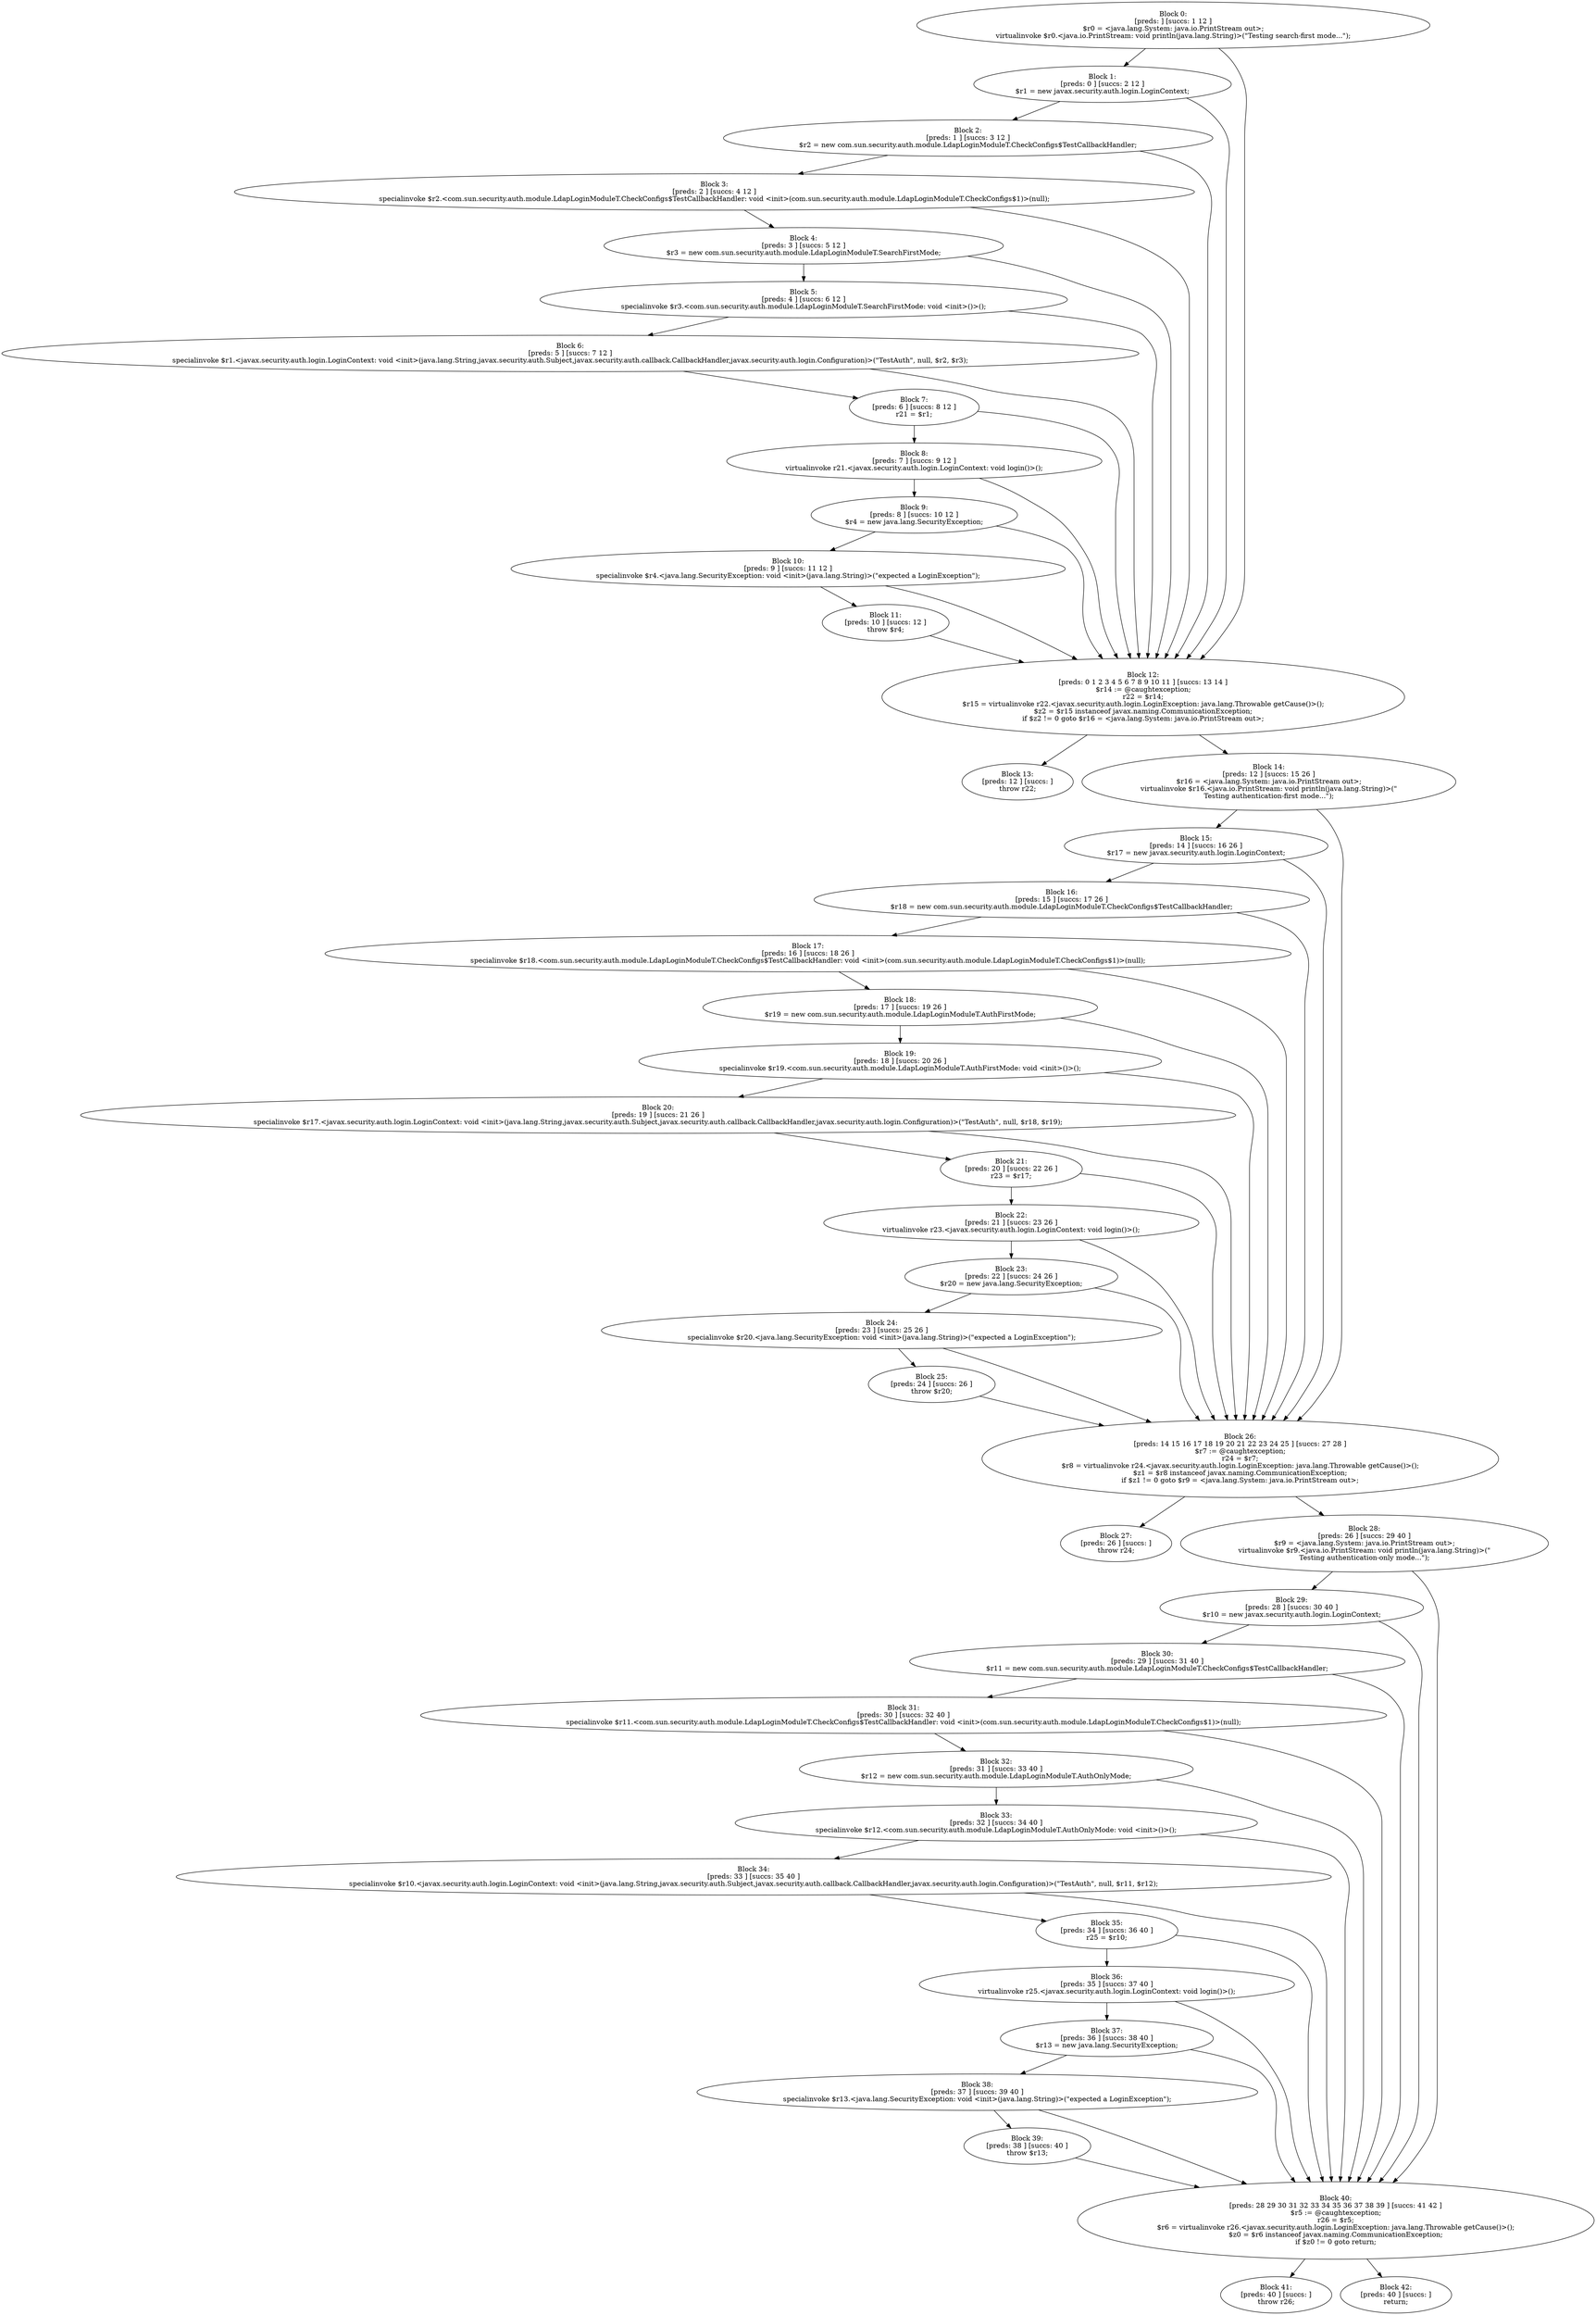 digraph "unitGraph" {
    "Block 0:
[preds: ] [succs: 1 12 ]
$r0 = <java.lang.System: java.io.PrintStream out>;
virtualinvoke $r0.<java.io.PrintStream: void println(java.lang.String)>(\"Testing search-first mode...\");
"
    "Block 1:
[preds: 0 ] [succs: 2 12 ]
$r1 = new javax.security.auth.login.LoginContext;
"
    "Block 2:
[preds: 1 ] [succs: 3 12 ]
$r2 = new com.sun.security.auth.module.LdapLoginModuleT.CheckConfigs$TestCallbackHandler;
"
    "Block 3:
[preds: 2 ] [succs: 4 12 ]
specialinvoke $r2.<com.sun.security.auth.module.LdapLoginModuleT.CheckConfigs$TestCallbackHandler: void <init>(com.sun.security.auth.module.LdapLoginModuleT.CheckConfigs$1)>(null);
"
    "Block 4:
[preds: 3 ] [succs: 5 12 ]
$r3 = new com.sun.security.auth.module.LdapLoginModuleT.SearchFirstMode;
"
    "Block 5:
[preds: 4 ] [succs: 6 12 ]
specialinvoke $r3.<com.sun.security.auth.module.LdapLoginModuleT.SearchFirstMode: void <init>()>();
"
    "Block 6:
[preds: 5 ] [succs: 7 12 ]
specialinvoke $r1.<javax.security.auth.login.LoginContext: void <init>(java.lang.String,javax.security.auth.Subject,javax.security.auth.callback.CallbackHandler,javax.security.auth.login.Configuration)>(\"TestAuth\", null, $r2, $r3);
"
    "Block 7:
[preds: 6 ] [succs: 8 12 ]
r21 = $r1;
"
    "Block 8:
[preds: 7 ] [succs: 9 12 ]
virtualinvoke r21.<javax.security.auth.login.LoginContext: void login()>();
"
    "Block 9:
[preds: 8 ] [succs: 10 12 ]
$r4 = new java.lang.SecurityException;
"
    "Block 10:
[preds: 9 ] [succs: 11 12 ]
specialinvoke $r4.<java.lang.SecurityException: void <init>(java.lang.String)>(\"expected a LoginException\");
"
    "Block 11:
[preds: 10 ] [succs: 12 ]
throw $r4;
"
    "Block 12:
[preds: 0 1 2 3 4 5 6 7 8 9 10 11 ] [succs: 13 14 ]
$r14 := @caughtexception;
r22 = $r14;
$r15 = virtualinvoke r22.<javax.security.auth.login.LoginException: java.lang.Throwable getCause()>();
$z2 = $r15 instanceof javax.naming.CommunicationException;
if $z2 != 0 goto $r16 = <java.lang.System: java.io.PrintStream out>;
"
    "Block 13:
[preds: 12 ] [succs: ]
throw r22;
"
    "Block 14:
[preds: 12 ] [succs: 15 26 ]
$r16 = <java.lang.System: java.io.PrintStream out>;
virtualinvoke $r16.<java.io.PrintStream: void println(java.lang.String)>(\"\nTesting authentication-first mode...\");
"
    "Block 15:
[preds: 14 ] [succs: 16 26 ]
$r17 = new javax.security.auth.login.LoginContext;
"
    "Block 16:
[preds: 15 ] [succs: 17 26 ]
$r18 = new com.sun.security.auth.module.LdapLoginModuleT.CheckConfigs$TestCallbackHandler;
"
    "Block 17:
[preds: 16 ] [succs: 18 26 ]
specialinvoke $r18.<com.sun.security.auth.module.LdapLoginModuleT.CheckConfigs$TestCallbackHandler: void <init>(com.sun.security.auth.module.LdapLoginModuleT.CheckConfigs$1)>(null);
"
    "Block 18:
[preds: 17 ] [succs: 19 26 ]
$r19 = new com.sun.security.auth.module.LdapLoginModuleT.AuthFirstMode;
"
    "Block 19:
[preds: 18 ] [succs: 20 26 ]
specialinvoke $r19.<com.sun.security.auth.module.LdapLoginModuleT.AuthFirstMode: void <init>()>();
"
    "Block 20:
[preds: 19 ] [succs: 21 26 ]
specialinvoke $r17.<javax.security.auth.login.LoginContext: void <init>(java.lang.String,javax.security.auth.Subject,javax.security.auth.callback.CallbackHandler,javax.security.auth.login.Configuration)>(\"TestAuth\", null, $r18, $r19);
"
    "Block 21:
[preds: 20 ] [succs: 22 26 ]
r23 = $r17;
"
    "Block 22:
[preds: 21 ] [succs: 23 26 ]
virtualinvoke r23.<javax.security.auth.login.LoginContext: void login()>();
"
    "Block 23:
[preds: 22 ] [succs: 24 26 ]
$r20 = new java.lang.SecurityException;
"
    "Block 24:
[preds: 23 ] [succs: 25 26 ]
specialinvoke $r20.<java.lang.SecurityException: void <init>(java.lang.String)>(\"expected a LoginException\");
"
    "Block 25:
[preds: 24 ] [succs: 26 ]
throw $r20;
"
    "Block 26:
[preds: 14 15 16 17 18 19 20 21 22 23 24 25 ] [succs: 27 28 ]
$r7 := @caughtexception;
r24 = $r7;
$r8 = virtualinvoke r24.<javax.security.auth.login.LoginException: java.lang.Throwable getCause()>();
$z1 = $r8 instanceof javax.naming.CommunicationException;
if $z1 != 0 goto $r9 = <java.lang.System: java.io.PrintStream out>;
"
    "Block 27:
[preds: 26 ] [succs: ]
throw r24;
"
    "Block 28:
[preds: 26 ] [succs: 29 40 ]
$r9 = <java.lang.System: java.io.PrintStream out>;
virtualinvoke $r9.<java.io.PrintStream: void println(java.lang.String)>(\"\nTesting authentication-only mode...\");
"
    "Block 29:
[preds: 28 ] [succs: 30 40 ]
$r10 = new javax.security.auth.login.LoginContext;
"
    "Block 30:
[preds: 29 ] [succs: 31 40 ]
$r11 = new com.sun.security.auth.module.LdapLoginModuleT.CheckConfigs$TestCallbackHandler;
"
    "Block 31:
[preds: 30 ] [succs: 32 40 ]
specialinvoke $r11.<com.sun.security.auth.module.LdapLoginModuleT.CheckConfigs$TestCallbackHandler: void <init>(com.sun.security.auth.module.LdapLoginModuleT.CheckConfigs$1)>(null);
"
    "Block 32:
[preds: 31 ] [succs: 33 40 ]
$r12 = new com.sun.security.auth.module.LdapLoginModuleT.AuthOnlyMode;
"
    "Block 33:
[preds: 32 ] [succs: 34 40 ]
specialinvoke $r12.<com.sun.security.auth.module.LdapLoginModuleT.AuthOnlyMode: void <init>()>();
"
    "Block 34:
[preds: 33 ] [succs: 35 40 ]
specialinvoke $r10.<javax.security.auth.login.LoginContext: void <init>(java.lang.String,javax.security.auth.Subject,javax.security.auth.callback.CallbackHandler,javax.security.auth.login.Configuration)>(\"TestAuth\", null, $r11, $r12);
"
    "Block 35:
[preds: 34 ] [succs: 36 40 ]
r25 = $r10;
"
    "Block 36:
[preds: 35 ] [succs: 37 40 ]
virtualinvoke r25.<javax.security.auth.login.LoginContext: void login()>();
"
    "Block 37:
[preds: 36 ] [succs: 38 40 ]
$r13 = new java.lang.SecurityException;
"
    "Block 38:
[preds: 37 ] [succs: 39 40 ]
specialinvoke $r13.<java.lang.SecurityException: void <init>(java.lang.String)>(\"expected a LoginException\");
"
    "Block 39:
[preds: 38 ] [succs: 40 ]
throw $r13;
"
    "Block 40:
[preds: 28 29 30 31 32 33 34 35 36 37 38 39 ] [succs: 41 42 ]
$r5 := @caughtexception;
r26 = $r5;
$r6 = virtualinvoke r26.<javax.security.auth.login.LoginException: java.lang.Throwable getCause()>();
$z0 = $r6 instanceof javax.naming.CommunicationException;
if $z0 != 0 goto return;
"
    "Block 41:
[preds: 40 ] [succs: ]
throw r26;
"
    "Block 42:
[preds: 40 ] [succs: ]
return;
"
    "Block 0:
[preds: ] [succs: 1 12 ]
$r0 = <java.lang.System: java.io.PrintStream out>;
virtualinvoke $r0.<java.io.PrintStream: void println(java.lang.String)>(\"Testing search-first mode...\");
"->"Block 1:
[preds: 0 ] [succs: 2 12 ]
$r1 = new javax.security.auth.login.LoginContext;
";
    "Block 0:
[preds: ] [succs: 1 12 ]
$r0 = <java.lang.System: java.io.PrintStream out>;
virtualinvoke $r0.<java.io.PrintStream: void println(java.lang.String)>(\"Testing search-first mode...\");
"->"Block 12:
[preds: 0 1 2 3 4 5 6 7 8 9 10 11 ] [succs: 13 14 ]
$r14 := @caughtexception;
r22 = $r14;
$r15 = virtualinvoke r22.<javax.security.auth.login.LoginException: java.lang.Throwable getCause()>();
$z2 = $r15 instanceof javax.naming.CommunicationException;
if $z2 != 0 goto $r16 = <java.lang.System: java.io.PrintStream out>;
";
    "Block 1:
[preds: 0 ] [succs: 2 12 ]
$r1 = new javax.security.auth.login.LoginContext;
"->"Block 2:
[preds: 1 ] [succs: 3 12 ]
$r2 = new com.sun.security.auth.module.LdapLoginModuleT.CheckConfigs$TestCallbackHandler;
";
    "Block 1:
[preds: 0 ] [succs: 2 12 ]
$r1 = new javax.security.auth.login.LoginContext;
"->"Block 12:
[preds: 0 1 2 3 4 5 6 7 8 9 10 11 ] [succs: 13 14 ]
$r14 := @caughtexception;
r22 = $r14;
$r15 = virtualinvoke r22.<javax.security.auth.login.LoginException: java.lang.Throwable getCause()>();
$z2 = $r15 instanceof javax.naming.CommunicationException;
if $z2 != 0 goto $r16 = <java.lang.System: java.io.PrintStream out>;
";
    "Block 2:
[preds: 1 ] [succs: 3 12 ]
$r2 = new com.sun.security.auth.module.LdapLoginModuleT.CheckConfigs$TestCallbackHandler;
"->"Block 3:
[preds: 2 ] [succs: 4 12 ]
specialinvoke $r2.<com.sun.security.auth.module.LdapLoginModuleT.CheckConfigs$TestCallbackHandler: void <init>(com.sun.security.auth.module.LdapLoginModuleT.CheckConfigs$1)>(null);
";
    "Block 2:
[preds: 1 ] [succs: 3 12 ]
$r2 = new com.sun.security.auth.module.LdapLoginModuleT.CheckConfigs$TestCallbackHandler;
"->"Block 12:
[preds: 0 1 2 3 4 5 6 7 8 9 10 11 ] [succs: 13 14 ]
$r14 := @caughtexception;
r22 = $r14;
$r15 = virtualinvoke r22.<javax.security.auth.login.LoginException: java.lang.Throwable getCause()>();
$z2 = $r15 instanceof javax.naming.CommunicationException;
if $z2 != 0 goto $r16 = <java.lang.System: java.io.PrintStream out>;
";
    "Block 3:
[preds: 2 ] [succs: 4 12 ]
specialinvoke $r2.<com.sun.security.auth.module.LdapLoginModuleT.CheckConfigs$TestCallbackHandler: void <init>(com.sun.security.auth.module.LdapLoginModuleT.CheckConfigs$1)>(null);
"->"Block 4:
[preds: 3 ] [succs: 5 12 ]
$r3 = new com.sun.security.auth.module.LdapLoginModuleT.SearchFirstMode;
";
    "Block 3:
[preds: 2 ] [succs: 4 12 ]
specialinvoke $r2.<com.sun.security.auth.module.LdapLoginModuleT.CheckConfigs$TestCallbackHandler: void <init>(com.sun.security.auth.module.LdapLoginModuleT.CheckConfigs$1)>(null);
"->"Block 12:
[preds: 0 1 2 3 4 5 6 7 8 9 10 11 ] [succs: 13 14 ]
$r14 := @caughtexception;
r22 = $r14;
$r15 = virtualinvoke r22.<javax.security.auth.login.LoginException: java.lang.Throwable getCause()>();
$z2 = $r15 instanceof javax.naming.CommunicationException;
if $z2 != 0 goto $r16 = <java.lang.System: java.io.PrintStream out>;
";
    "Block 4:
[preds: 3 ] [succs: 5 12 ]
$r3 = new com.sun.security.auth.module.LdapLoginModuleT.SearchFirstMode;
"->"Block 5:
[preds: 4 ] [succs: 6 12 ]
specialinvoke $r3.<com.sun.security.auth.module.LdapLoginModuleT.SearchFirstMode: void <init>()>();
";
    "Block 4:
[preds: 3 ] [succs: 5 12 ]
$r3 = new com.sun.security.auth.module.LdapLoginModuleT.SearchFirstMode;
"->"Block 12:
[preds: 0 1 2 3 4 5 6 7 8 9 10 11 ] [succs: 13 14 ]
$r14 := @caughtexception;
r22 = $r14;
$r15 = virtualinvoke r22.<javax.security.auth.login.LoginException: java.lang.Throwable getCause()>();
$z2 = $r15 instanceof javax.naming.CommunicationException;
if $z2 != 0 goto $r16 = <java.lang.System: java.io.PrintStream out>;
";
    "Block 5:
[preds: 4 ] [succs: 6 12 ]
specialinvoke $r3.<com.sun.security.auth.module.LdapLoginModuleT.SearchFirstMode: void <init>()>();
"->"Block 6:
[preds: 5 ] [succs: 7 12 ]
specialinvoke $r1.<javax.security.auth.login.LoginContext: void <init>(java.lang.String,javax.security.auth.Subject,javax.security.auth.callback.CallbackHandler,javax.security.auth.login.Configuration)>(\"TestAuth\", null, $r2, $r3);
";
    "Block 5:
[preds: 4 ] [succs: 6 12 ]
specialinvoke $r3.<com.sun.security.auth.module.LdapLoginModuleT.SearchFirstMode: void <init>()>();
"->"Block 12:
[preds: 0 1 2 3 4 5 6 7 8 9 10 11 ] [succs: 13 14 ]
$r14 := @caughtexception;
r22 = $r14;
$r15 = virtualinvoke r22.<javax.security.auth.login.LoginException: java.lang.Throwable getCause()>();
$z2 = $r15 instanceof javax.naming.CommunicationException;
if $z2 != 0 goto $r16 = <java.lang.System: java.io.PrintStream out>;
";
    "Block 6:
[preds: 5 ] [succs: 7 12 ]
specialinvoke $r1.<javax.security.auth.login.LoginContext: void <init>(java.lang.String,javax.security.auth.Subject,javax.security.auth.callback.CallbackHandler,javax.security.auth.login.Configuration)>(\"TestAuth\", null, $r2, $r3);
"->"Block 7:
[preds: 6 ] [succs: 8 12 ]
r21 = $r1;
";
    "Block 6:
[preds: 5 ] [succs: 7 12 ]
specialinvoke $r1.<javax.security.auth.login.LoginContext: void <init>(java.lang.String,javax.security.auth.Subject,javax.security.auth.callback.CallbackHandler,javax.security.auth.login.Configuration)>(\"TestAuth\", null, $r2, $r3);
"->"Block 12:
[preds: 0 1 2 3 4 5 6 7 8 9 10 11 ] [succs: 13 14 ]
$r14 := @caughtexception;
r22 = $r14;
$r15 = virtualinvoke r22.<javax.security.auth.login.LoginException: java.lang.Throwable getCause()>();
$z2 = $r15 instanceof javax.naming.CommunicationException;
if $z2 != 0 goto $r16 = <java.lang.System: java.io.PrintStream out>;
";
    "Block 7:
[preds: 6 ] [succs: 8 12 ]
r21 = $r1;
"->"Block 8:
[preds: 7 ] [succs: 9 12 ]
virtualinvoke r21.<javax.security.auth.login.LoginContext: void login()>();
";
    "Block 7:
[preds: 6 ] [succs: 8 12 ]
r21 = $r1;
"->"Block 12:
[preds: 0 1 2 3 4 5 6 7 8 9 10 11 ] [succs: 13 14 ]
$r14 := @caughtexception;
r22 = $r14;
$r15 = virtualinvoke r22.<javax.security.auth.login.LoginException: java.lang.Throwable getCause()>();
$z2 = $r15 instanceof javax.naming.CommunicationException;
if $z2 != 0 goto $r16 = <java.lang.System: java.io.PrintStream out>;
";
    "Block 8:
[preds: 7 ] [succs: 9 12 ]
virtualinvoke r21.<javax.security.auth.login.LoginContext: void login()>();
"->"Block 9:
[preds: 8 ] [succs: 10 12 ]
$r4 = new java.lang.SecurityException;
";
    "Block 8:
[preds: 7 ] [succs: 9 12 ]
virtualinvoke r21.<javax.security.auth.login.LoginContext: void login()>();
"->"Block 12:
[preds: 0 1 2 3 4 5 6 7 8 9 10 11 ] [succs: 13 14 ]
$r14 := @caughtexception;
r22 = $r14;
$r15 = virtualinvoke r22.<javax.security.auth.login.LoginException: java.lang.Throwable getCause()>();
$z2 = $r15 instanceof javax.naming.CommunicationException;
if $z2 != 0 goto $r16 = <java.lang.System: java.io.PrintStream out>;
";
    "Block 9:
[preds: 8 ] [succs: 10 12 ]
$r4 = new java.lang.SecurityException;
"->"Block 10:
[preds: 9 ] [succs: 11 12 ]
specialinvoke $r4.<java.lang.SecurityException: void <init>(java.lang.String)>(\"expected a LoginException\");
";
    "Block 9:
[preds: 8 ] [succs: 10 12 ]
$r4 = new java.lang.SecurityException;
"->"Block 12:
[preds: 0 1 2 3 4 5 6 7 8 9 10 11 ] [succs: 13 14 ]
$r14 := @caughtexception;
r22 = $r14;
$r15 = virtualinvoke r22.<javax.security.auth.login.LoginException: java.lang.Throwable getCause()>();
$z2 = $r15 instanceof javax.naming.CommunicationException;
if $z2 != 0 goto $r16 = <java.lang.System: java.io.PrintStream out>;
";
    "Block 10:
[preds: 9 ] [succs: 11 12 ]
specialinvoke $r4.<java.lang.SecurityException: void <init>(java.lang.String)>(\"expected a LoginException\");
"->"Block 11:
[preds: 10 ] [succs: 12 ]
throw $r4;
";
    "Block 10:
[preds: 9 ] [succs: 11 12 ]
specialinvoke $r4.<java.lang.SecurityException: void <init>(java.lang.String)>(\"expected a LoginException\");
"->"Block 12:
[preds: 0 1 2 3 4 5 6 7 8 9 10 11 ] [succs: 13 14 ]
$r14 := @caughtexception;
r22 = $r14;
$r15 = virtualinvoke r22.<javax.security.auth.login.LoginException: java.lang.Throwable getCause()>();
$z2 = $r15 instanceof javax.naming.CommunicationException;
if $z2 != 0 goto $r16 = <java.lang.System: java.io.PrintStream out>;
";
    "Block 11:
[preds: 10 ] [succs: 12 ]
throw $r4;
"->"Block 12:
[preds: 0 1 2 3 4 5 6 7 8 9 10 11 ] [succs: 13 14 ]
$r14 := @caughtexception;
r22 = $r14;
$r15 = virtualinvoke r22.<javax.security.auth.login.LoginException: java.lang.Throwable getCause()>();
$z2 = $r15 instanceof javax.naming.CommunicationException;
if $z2 != 0 goto $r16 = <java.lang.System: java.io.PrintStream out>;
";
    "Block 12:
[preds: 0 1 2 3 4 5 6 7 8 9 10 11 ] [succs: 13 14 ]
$r14 := @caughtexception;
r22 = $r14;
$r15 = virtualinvoke r22.<javax.security.auth.login.LoginException: java.lang.Throwable getCause()>();
$z2 = $r15 instanceof javax.naming.CommunicationException;
if $z2 != 0 goto $r16 = <java.lang.System: java.io.PrintStream out>;
"->"Block 13:
[preds: 12 ] [succs: ]
throw r22;
";
    "Block 12:
[preds: 0 1 2 3 4 5 6 7 8 9 10 11 ] [succs: 13 14 ]
$r14 := @caughtexception;
r22 = $r14;
$r15 = virtualinvoke r22.<javax.security.auth.login.LoginException: java.lang.Throwable getCause()>();
$z2 = $r15 instanceof javax.naming.CommunicationException;
if $z2 != 0 goto $r16 = <java.lang.System: java.io.PrintStream out>;
"->"Block 14:
[preds: 12 ] [succs: 15 26 ]
$r16 = <java.lang.System: java.io.PrintStream out>;
virtualinvoke $r16.<java.io.PrintStream: void println(java.lang.String)>(\"\nTesting authentication-first mode...\");
";
    "Block 14:
[preds: 12 ] [succs: 15 26 ]
$r16 = <java.lang.System: java.io.PrintStream out>;
virtualinvoke $r16.<java.io.PrintStream: void println(java.lang.String)>(\"\nTesting authentication-first mode...\");
"->"Block 15:
[preds: 14 ] [succs: 16 26 ]
$r17 = new javax.security.auth.login.LoginContext;
";
    "Block 14:
[preds: 12 ] [succs: 15 26 ]
$r16 = <java.lang.System: java.io.PrintStream out>;
virtualinvoke $r16.<java.io.PrintStream: void println(java.lang.String)>(\"\nTesting authentication-first mode...\");
"->"Block 26:
[preds: 14 15 16 17 18 19 20 21 22 23 24 25 ] [succs: 27 28 ]
$r7 := @caughtexception;
r24 = $r7;
$r8 = virtualinvoke r24.<javax.security.auth.login.LoginException: java.lang.Throwable getCause()>();
$z1 = $r8 instanceof javax.naming.CommunicationException;
if $z1 != 0 goto $r9 = <java.lang.System: java.io.PrintStream out>;
";
    "Block 15:
[preds: 14 ] [succs: 16 26 ]
$r17 = new javax.security.auth.login.LoginContext;
"->"Block 16:
[preds: 15 ] [succs: 17 26 ]
$r18 = new com.sun.security.auth.module.LdapLoginModuleT.CheckConfigs$TestCallbackHandler;
";
    "Block 15:
[preds: 14 ] [succs: 16 26 ]
$r17 = new javax.security.auth.login.LoginContext;
"->"Block 26:
[preds: 14 15 16 17 18 19 20 21 22 23 24 25 ] [succs: 27 28 ]
$r7 := @caughtexception;
r24 = $r7;
$r8 = virtualinvoke r24.<javax.security.auth.login.LoginException: java.lang.Throwable getCause()>();
$z1 = $r8 instanceof javax.naming.CommunicationException;
if $z1 != 0 goto $r9 = <java.lang.System: java.io.PrintStream out>;
";
    "Block 16:
[preds: 15 ] [succs: 17 26 ]
$r18 = new com.sun.security.auth.module.LdapLoginModuleT.CheckConfigs$TestCallbackHandler;
"->"Block 17:
[preds: 16 ] [succs: 18 26 ]
specialinvoke $r18.<com.sun.security.auth.module.LdapLoginModuleT.CheckConfigs$TestCallbackHandler: void <init>(com.sun.security.auth.module.LdapLoginModuleT.CheckConfigs$1)>(null);
";
    "Block 16:
[preds: 15 ] [succs: 17 26 ]
$r18 = new com.sun.security.auth.module.LdapLoginModuleT.CheckConfigs$TestCallbackHandler;
"->"Block 26:
[preds: 14 15 16 17 18 19 20 21 22 23 24 25 ] [succs: 27 28 ]
$r7 := @caughtexception;
r24 = $r7;
$r8 = virtualinvoke r24.<javax.security.auth.login.LoginException: java.lang.Throwable getCause()>();
$z1 = $r8 instanceof javax.naming.CommunicationException;
if $z1 != 0 goto $r9 = <java.lang.System: java.io.PrintStream out>;
";
    "Block 17:
[preds: 16 ] [succs: 18 26 ]
specialinvoke $r18.<com.sun.security.auth.module.LdapLoginModuleT.CheckConfigs$TestCallbackHandler: void <init>(com.sun.security.auth.module.LdapLoginModuleT.CheckConfigs$1)>(null);
"->"Block 18:
[preds: 17 ] [succs: 19 26 ]
$r19 = new com.sun.security.auth.module.LdapLoginModuleT.AuthFirstMode;
";
    "Block 17:
[preds: 16 ] [succs: 18 26 ]
specialinvoke $r18.<com.sun.security.auth.module.LdapLoginModuleT.CheckConfigs$TestCallbackHandler: void <init>(com.sun.security.auth.module.LdapLoginModuleT.CheckConfigs$1)>(null);
"->"Block 26:
[preds: 14 15 16 17 18 19 20 21 22 23 24 25 ] [succs: 27 28 ]
$r7 := @caughtexception;
r24 = $r7;
$r8 = virtualinvoke r24.<javax.security.auth.login.LoginException: java.lang.Throwable getCause()>();
$z1 = $r8 instanceof javax.naming.CommunicationException;
if $z1 != 0 goto $r9 = <java.lang.System: java.io.PrintStream out>;
";
    "Block 18:
[preds: 17 ] [succs: 19 26 ]
$r19 = new com.sun.security.auth.module.LdapLoginModuleT.AuthFirstMode;
"->"Block 19:
[preds: 18 ] [succs: 20 26 ]
specialinvoke $r19.<com.sun.security.auth.module.LdapLoginModuleT.AuthFirstMode: void <init>()>();
";
    "Block 18:
[preds: 17 ] [succs: 19 26 ]
$r19 = new com.sun.security.auth.module.LdapLoginModuleT.AuthFirstMode;
"->"Block 26:
[preds: 14 15 16 17 18 19 20 21 22 23 24 25 ] [succs: 27 28 ]
$r7 := @caughtexception;
r24 = $r7;
$r8 = virtualinvoke r24.<javax.security.auth.login.LoginException: java.lang.Throwable getCause()>();
$z1 = $r8 instanceof javax.naming.CommunicationException;
if $z1 != 0 goto $r9 = <java.lang.System: java.io.PrintStream out>;
";
    "Block 19:
[preds: 18 ] [succs: 20 26 ]
specialinvoke $r19.<com.sun.security.auth.module.LdapLoginModuleT.AuthFirstMode: void <init>()>();
"->"Block 20:
[preds: 19 ] [succs: 21 26 ]
specialinvoke $r17.<javax.security.auth.login.LoginContext: void <init>(java.lang.String,javax.security.auth.Subject,javax.security.auth.callback.CallbackHandler,javax.security.auth.login.Configuration)>(\"TestAuth\", null, $r18, $r19);
";
    "Block 19:
[preds: 18 ] [succs: 20 26 ]
specialinvoke $r19.<com.sun.security.auth.module.LdapLoginModuleT.AuthFirstMode: void <init>()>();
"->"Block 26:
[preds: 14 15 16 17 18 19 20 21 22 23 24 25 ] [succs: 27 28 ]
$r7 := @caughtexception;
r24 = $r7;
$r8 = virtualinvoke r24.<javax.security.auth.login.LoginException: java.lang.Throwable getCause()>();
$z1 = $r8 instanceof javax.naming.CommunicationException;
if $z1 != 0 goto $r9 = <java.lang.System: java.io.PrintStream out>;
";
    "Block 20:
[preds: 19 ] [succs: 21 26 ]
specialinvoke $r17.<javax.security.auth.login.LoginContext: void <init>(java.lang.String,javax.security.auth.Subject,javax.security.auth.callback.CallbackHandler,javax.security.auth.login.Configuration)>(\"TestAuth\", null, $r18, $r19);
"->"Block 21:
[preds: 20 ] [succs: 22 26 ]
r23 = $r17;
";
    "Block 20:
[preds: 19 ] [succs: 21 26 ]
specialinvoke $r17.<javax.security.auth.login.LoginContext: void <init>(java.lang.String,javax.security.auth.Subject,javax.security.auth.callback.CallbackHandler,javax.security.auth.login.Configuration)>(\"TestAuth\", null, $r18, $r19);
"->"Block 26:
[preds: 14 15 16 17 18 19 20 21 22 23 24 25 ] [succs: 27 28 ]
$r7 := @caughtexception;
r24 = $r7;
$r8 = virtualinvoke r24.<javax.security.auth.login.LoginException: java.lang.Throwable getCause()>();
$z1 = $r8 instanceof javax.naming.CommunicationException;
if $z1 != 0 goto $r9 = <java.lang.System: java.io.PrintStream out>;
";
    "Block 21:
[preds: 20 ] [succs: 22 26 ]
r23 = $r17;
"->"Block 22:
[preds: 21 ] [succs: 23 26 ]
virtualinvoke r23.<javax.security.auth.login.LoginContext: void login()>();
";
    "Block 21:
[preds: 20 ] [succs: 22 26 ]
r23 = $r17;
"->"Block 26:
[preds: 14 15 16 17 18 19 20 21 22 23 24 25 ] [succs: 27 28 ]
$r7 := @caughtexception;
r24 = $r7;
$r8 = virtualinvoke r24.<javax.security.auth.login.LoginException: java.lang.Throwable getCause()>();
$z1 = $r8 instanceof javax.naming.CommunicationException;
if $z1 != 0 goto $r9 = <java.lang.System: java.io.PrintStream out>;
";
    "Block 22:
[preds: 21 ] [succs: 23 26 ]
virtualinvoke r23.<javax.security.auth.login.LoginContext: void login()>();
"->"Block 23:
[preds: 22 ] [succs: 24 26 ]
$r20 = new java.lang.SecurityException;
";
    "Block 22:
[preds: 21 ] [succs: 23 26 ]
virtualinvoke r23.<javax.security.auth.login.LoginContext: void login()>();
"->"Block 26:
[preds: 14 15 16 17 18 19 20 21 22 23 24 25 ] [succs: 27 28 ]
$r7 := @caughtexception;
r24 = $r7;
$r8 = virtualinvoke r24.<javax.security.auth.login.LoginException: java.lang.Throwable getCause()>();
$z1 = $r8 instanceof javax.naming.CommunicationException;
if $z1 != 0 goto $r9 = <java.lang.System: java.io.PrintStream out>;
";
    "Block 23:
[preds: 22 ] [succs: 24 26 ]
$r20 = new java.lang.SecurityException;
"->"Block 24:
[preds: 23 ] [succs: 25 26 ]
specialinvoke $r20.<java.lang.SecurityException: void <init>(java.lang.String)>(\"expected a LoginException\");
";
    "Block 23:
[preds: 22 ] [succs: 24 26 ]
$r20 = new java.lang.SecurityException;
"->"Block 26:
[preds: 14 15 16 17 18 19 20 21 22 23 24 25 ] [succs: 27 28 ]
$r7 := @caughtexception;
r24 = $r7;
$r8 = virtualinvoke r24.<javax.security.auth.login.LoginException: java.lang.Throwable getCause()>();
$z1 = $r8 instanceof javax.naming.CommunicationException;
if $z1 != 0 goto $r9 = <java.lang.System: java.io.PrintStream out>;
";
    "Block 24:
[preds: 23 ] [succs: 25 26 ]
specialinvoke $r20.<java.lang.SecurityException: void <init>(java.lang.String)>(\"expected a LoginException\");
"->"Block 25:
[preds: 24 ] [succs: 26 ]
throw $r20;
";
    "Block 24:
[preds: 23 ] [succs: 25 26 ]
specialinvoke $r20.<java.lang.SecurityException: void <init>(java.lang.String)>(\"expected a LoginException\");
"->"Block 26:
[preds: 14 15 16 17 18 19 20 21 22 23 24 25 ] [succs: 27 28 ]
$r7 := @caughtexception;
r24 = $r7;
$r8 = virtualinvoke r24.<javax.security.auth.login.LoginException: java.lang.Throwable getCause()>();
$z1 = $r8 instanceof javax.naming.CommunicationException;
if $z1 != 0 goto $r9 = <java.lang.System: java.io.PrintStream out>;
";
    "Block 25:
[preds: 24 ] [succs: 26 ]
throw $r20;
"->"Block 26:
[preds: 14 15 16 17 18 19 20 21 22 23 24 25 ] [succs: 27 28 ]
$r7 := @caughtexception;
r24 = $r7;
$r8 = virtualinvoke r24.<javax.security.auth.login.LoginException: java.lang.Throwable getCause()>();
$z1 = $r8 instanceof javax.naming.CommunicationException;
if $z1 != 0 goto $r9 = <java.lang.System: java.io.PrintStream out>;
";
    "Block 26:
[preds: 14 15 16 17 18 19 20 21 22 23 24 25 ] [succs: 27 28 ]
$r7 := @caughtexception;
r24 = $r7;
$r8 = virtualinvoke r24.<javax.security.auth.login.LoginException: java.lang.Throwable getCause()>();
$z1 = $r8 instanceof javax.naming.CommunicationException;
if $z1 != 0 goto $r9 = <java.lang.System: java.io.PrintStream out>;
"->"Block 27:
[preds: 26 ] [succs: ]
throw r24;
";
    "Block 26:
[preds: 14 15 16 17 18 19 20 21 22 23 24 25 ] [succs: 27 28 ]
$r7 := @caughtexception;
r24 = $r7;
$r8 = virtualinvoke r24.<javax.security.auth.login.LoginException: java.lang.Throwable getCause()>();
$z1 = $r8 instanceof javax.naming.CommunicationException;
if $z1 != 0 goto $r9 = <java.lang.System: java.io.PrintStream out>;
"->"Block 28:
[preds: 26 ] [succs: 29 40 ]
$r9 = <java.lang.System: java.io.PrintStream out>;
virtualinvoke $r9.<java.io.PrintStream: void println(java.lang.String)>(\"\nTesting authentication-only mode...\");
";
    "Block 28:
[preds: 26 ] [succs: 29 40 ]
$r9 = <java.lang.System: java.io.PrintStream out>;
virtualinvoke $r9.<java.io.PrintStream: void println(java.lang.String)>(\"\nTesting authentication-only mode...\");
"->"Block 29:
[preds: 28 ] [succs: 30 40 ]
$r10 = new javax.security.auth.login.LoginContext;
";
    "Block 28:
[preds: 26 ] [succs: 29 40 ]
$r9 = <java.lang.System: java.io.PrintStream out>;
virtualinvoke $r9.<java.io.PrintStream: void println(java.lang.String)>(\"\nTesting authentication-only mode...\");
"->"Block 40:
[preds: 28 29 30 31 32 33 34 35 36 37 38 39 ] [succs: 41 42 ]
$r5 := @caughtexception;
r26 = $r5;
$r6 = virtualinvoke r26.<javax.security.auth.login.LoginException: java.lang.Throwable getCause()>();
$z0 = $r6 instanceof javax.naming.CommunicationException;
if $z0 != 0 goto return;
";
    "Block 29:
[preds: 28 ] [succs: 30 40 ]
$r10 = new javax.security.auth.login.LoginContext;
"->"Block 30:
[preds: 29 ] [succs: 31 40 ]
$r11 = new com.sun.security.auth.module.LdapLoginModuleT.CheckConfigs$TestCallbackHandler;
";
    "Block 29:
[preds: 28 ] [succs: 30 40 ]
$r10 = new javax.security.auth.login.LoginContext;
"->"Block 40:
[preds: 28 29 30 31 32 33 34 35 36 37 38 39 ] [succs: 41 42 ]
$r5 := @caughtexception;
r26 = $r5;
$r6 = virtualinvoke r26.<javax.security.auth.login.LoginException: java.lang.Throwable getCause()>();
$z0 = $r6 instanceof javax.naming.CommunicationException;
if $z0 != 0 goto return;
";
    "Block 30:
[preds: 29 ] [succs: 31 40 ]
$r11 = new com.sun.security.auth.module.LdapLoginModuleT.CheckConfigs$TestCallbackHandler;
"->"Block 31:
[preds: 30 ] [succs: 32 40 ]
specialinvoke $r11.<com.sun.security.auth.module.LdapLoginModuleT.CheckConfigs$TestCallbackHandler: void <init>(com.sun.security.auth.module.LdapLoginModuleT.CheckConfigs$1)>(null);
";
    "Block 30:
[preds: 29 ] [succs: 31 40 ]
$r11 = new com.sun.security.auth.module.LdapLoginModuleT.CheckConfigs$TestCallbackHandler;
"->"Block 40:
[preds: 28 29 30 31 32 33 34 35 36 37 38 39 ] [succs: 41 42 ]
$r5 := @caughtexception;
r26 = $r5;
$r6 = virtualinvoke r26.<javax.security.auth.login.LoginException: java.lang.Throwable getCause()>();
$z0 = $r6 instanceof javax.naming.CommunicationException;
if $z0 != 0 goto return;
";
    "Block 31:
[preds: 30 ] [succs: 32 40 ]
specialinvoke $r11.<com.sun.security.auth.module.LdapLoginModuleT.CheckConfigs$TestCallbackHandler: void <init>(com.sun.security.auth.module.LdapLoginModuleT.CheckConfigs$1)>(null);
"->"Block 32:
[preds: 31 ] [succs: 33 40 ]
$r12 = new com.sun.security.auth.module.LdapLoginModuleT.AuthOnlyMode;
";
    "Block 31:
[preds: 30 ] [succs: 32 40 ]
specialinvoke $r11.<com.sun.security.auth.module.LdapLoginModuleT.CheckConfigs$TestCallbackHandler: void <init>(com.sun.security.auth.module.LdapLoginModuleT.CheckConfigs$1)>(null);
"->"Block 40:
[preds: 28 29 30 31 32 33 34 35 36 37 38 39 ] [succs: 41 42 ]
$r5 := @caughtexception;
r26 = $r5;
$r6 = virtualinvoke r26.<javax.security.auth.login.LoginException: java.lang.Throwable getCause()>();
$z0 = $r6 instanceof javax.naming.CommunicationException;
if $z0 != 0 goto return;
";
    "Block 32:
[preds: 31 ] [succs: 33 40 ]
$r12 = new com.sun.security.auth.module.LdapLoginModuleT.AuthOnlyMode;
"->"Block 33:
[preds: 32 ] [succs: 34 40 ]
specialinvoke $r12.<com.sun.security.auth.module.LdapLoginModuleT.AuthOnlyMode: void <init>()>();
";
    "Block 32:
[preds: 31 ] [succs: 33 40 ]
$r12 = new com.sun.security.auth.module.LdapLoginModuleT.AuthOnlyMode;
"->"Block 40:
[preds: 28 29 30 31 32 33 34 35 36 37 38 39 ] [succs: 41 42 ]
$r5 := @caughtexception;
r26 = $r5;
$r6 = virtualinvoke r26.<javax.security.auth.login.LoginException: java.lang.Throwable getCause()>();
$z0 = $r6 instanceof javax.naming.CommunicationException;
if $z0 != 0 goto return;
";
    "Block 33:
[preds: 32 ] [succs: 34 40 ]
specialinvoke $r12.<com.sun.security.auth.module.LdapLoginModuleT.AuthOnlyMode: void <init>()>();
"->"Block 34:
[preds: 33 ] [succs: 35 40 ]
specialinvoke $r10.<javax.security.auth.login.LoginContext: void <init>(java.lang.String,javax.security.auth.Subject,javax.security.auth.callback.CallbackHandler,javax.security.auth.login.Configuration)>(\"TestAuth\", null, $r11, $r12);
";
    "Block 33:
[preds: 32 ] [succs: 34 40 ]
specialinvoke $r12.<com.sun.security.auth.module.LdapLoginModuleT.AuthOnlyMode: void <init>()>();
"->"Block 40:
[preds: 28 29 30 31 32 33 34 35 36 37 38 39 ] [succs: 41 42 ]
$r5 := @caughtexception;
r26 = $r5;
$r6 = virtualinvoke r26.<javax.security.auth.login.LoginException: java.lang.Throwable getCause()>();
$z0 = $r6 instanceof javax.naming.CommunicationException;
if $z0 != 0 goto return;
";
    "Block 34:
[preds: 33 ] [succs: 35 40 ]
specialinvoke $r10.<javax.security.auth.login.LoginContext: void <init>(java.lang.String,javax.security.auth.Subject,javax.security.auth.callback.CallbackHandler,javax.security.auth.login.Configuration)>(\"TestAuth\", null, $r11, $r12);
"->"Block 35:
[preds: 34 ] [succs: 36 40 ]
r25 = $r10;
";
    "Block 34:
[preds: 33 ] [succs: 35 40 ]
specialinvoke $r10.<javax.security.auth.login.LoginContext: void <init>(java.lang.String,javax.security.auth.Subject,javax.security.auth.callback.CallbackHandler,javax.security.auth.login.Configuration)>(\"TestAuth\", null, $r11, $r12);
"->"Block 40:
[preds: 28 29 30 31 32 33 34 35 36 37 38 39 ] [succs: 41 42 ]
$r5 := @caughtexception;
r26 = $r5;
$r6 = virtualinvoke r26.<javax.security.auth.login.LoginException: java.lang.Throwable getCause()>();
$z0 = $r6 instanceof javax.naming.CommunicationException;
if $z0 != 0 goto return;
";
    "Block 35:
[preds: 34 ] [succs: 36 40 ]
r25 = $r10;
"->"Block 36:
[preds: 35 ] [succs: 37 40 ]
virtualinvoke r25.<javax.security.auth.login.LoginContext: void login()>();
";
    "Block 35:
[preds: 34 ] [succs: 36 40 ]
r25 = $r10;
"->"Block 40:
[preds: 28 29 30 31 32 33 34 35 36 37 38 39 ] [succs: 41 42 ]
$r5 := @caughtexception;
r26 = $r5;
$r6 = virtualinvoke r26.<javax.security.auth.login.LoginException: java.lang.Throwable getCause()>();
$z0 = $r6 instanceof javax.naming.CommunicationException;
if $z0 != 0 goto return;
";
    "Block 36:
[preds: 35 ] [succs: 37 40 ]
virtualinvoke r25.<javax.security.auth.login.LoginContext: void login()>();
"->"Block 37:
[preds: 36 ] [succs: 38 40 ]
$r13 = new java.lang.SecurityException;
";
    "Block 36:
[preds: 35 ] [succs: 37 40 ]
virtualinvoke r25.<javax.security.auth.login.LoginContext: void login()>();
"->"Block 40:
[preds: 28 29 30 31 32 33 34 35 36 37 38 39 ] [succs: 41 42 ]
$r5 := @caughtexception;
r26 = $r5;
$r6 = virtualinvoke r26.<javax.security.auth.login.LoginException: java.lang.Throwable getCause()>();
$z0 = $r6 instanceof javax.naming.CommunicationException;
if $z0 != 0 goto return;
";
    "Block 37:
[preds: 36 ] [succs: 38 40 ]
$r13 = new java.lang.SecurityException;
"->"Block 38:
[preds: 37 ] [succs: 39 40 ]
specialinvoke $r13.<java.lang.SecurityException: void <init>(java.lang.String)>(\"expected a LoginException\");
";
    "Block 37:
[preds: 36 ] [succs: 38 40 ]
$r13 = new java.lang.SecurityException;
"->"Block 40:
[preds: 28 29 30 31 32 33 34 35 36 37 38 39 ] [succs: 41 42 ]
$r5 := @caughtexception;
r26 = $r5;
$r6 = virtualinvoke r26.<javax.security.auth.login.LoginException: java.lang.Throwable getCause()>();
$z0 = $r6 instanceof javax.naming.CommunicationException;
if $z0 != 0 goto return;
";
    "Block 38:
[preds: 37 ] [succs: 39 40 ]
specialinvoke $r13.<java.lang.SecurityException: void <init>(java.lang.String)>(\"expected a LoginException\");
"->"Block 39:
[preds: 38 ] [succs: 40 ]
throw $r13;
";
    "Block 38:
[preds: 37 ] [succs: 39 40 ]
specialinvoke $r13.<java.lang.SecurityException: void <init>(java.lang.String)>(\"expected a LoginException\");
"->"Block 40:
[preds: 28 29 30 31 32 33 34 35 36 37 38 39 ] [succs: 41 42 ]
$r5 := @caughtexception;
r26 = $r5;
$r6 = virtualinvoke r26.<javax.security.auth.login.LoginException: java.lang.Throwable getCause()>();
$z0 = $r6 instanceof javax.naming.CommunicationException;
if $z0 != 0 goto return;
";
    "Block 39:
[preds: 38 ] [succs: 40 ]
throw $r13;
"->"Block 40:
[preds: 28 29 30 31 32 33 34 35 36 37 38 39 ] [succs: 41 42 ]
$r5 := @caughtexception;
r26 = $r5;
$r6 = virtualinvoke r26.<javax.security.auth.login.LoginException: java.lang.Throwable getCause()>();
$z0 = $r6 instanceof javax.naming.CommunicationException;
if $z0 != 0 goto return;
";
    "Block 40:
[preds: 28 29 30 31 32 33 34 35 36 37 38 39 ] [succs: 41 42 ]
$r5 := @caughtexception;
r26 = $r5;
$r6 = virtualinvoke r26.<javax.security.auth.login.LoginException: java.lang.Throwable getCause()>();
$z0 = $r6 instanceof javax.naming.CommunicationException;
if $z0 != 0 goto return;
"->"Block 41:
[preds: 40 ] [succs: ]
throw r26;
";
    "Block 40:
[preds: 28 29 30 31 32 33 34 35 36 37 38 39 ] [succs: 41 42 ]
$r5 := @caughtexception;
r26 = $r5;
$r6 = virtualinvoke r26.<javax.security.auth.login.LoginException: java.lang.Throwable getCause()>();
$z0 = $r6 instanceof javax.naming.CommunicationException;
if $z0 != 0 goto return;
"->"Block 42:
[preds: 40 ] [succs: ]
return;
";
}
